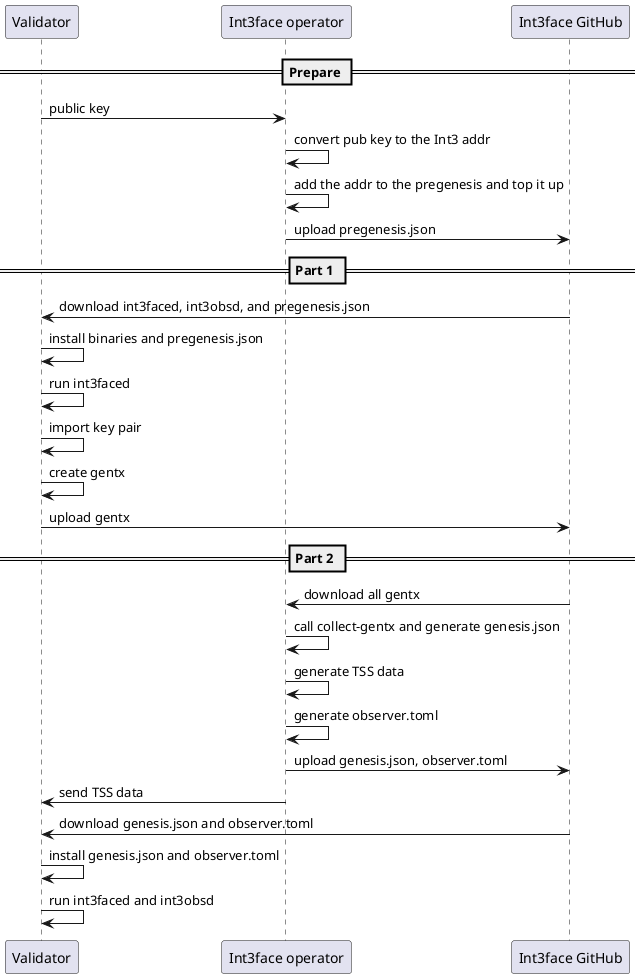 @startuml

participant "Validator" as val
participant "Int3face operator" as operator
participant "Int3face GitHub" as github

== Prepare ==

val -> operator : public key
operator -> operator : convert pub key to the Int3 addr
operator -> operator : add the addr to the pregenesis and top it up
operator -> github : upload pregenesis.json

== Part 1 ==

val <- github : download int3faced, int3obsd, and pregenesis.json
val -> val : install binaries and pregenesis.json
val -> val : run int3faced
val -> val : import key pair
val -> val : create gentx
val -> github : upload gentx

== Part 2 ==

operator <- github : download all gentx
operator -> operator : call collect-gentx and generate genesis.json
operator -> operator : generate TSS data
operator -> operator : generate observer.toml
operator -> github : upload genesis.json, observer.toml
operator -> val : send TSS data

val <- github : download genesis.json and observer.toml
val -> val : install genesis.json and observer.toml
val -> val : run int3faced and int3obsd

@enduml